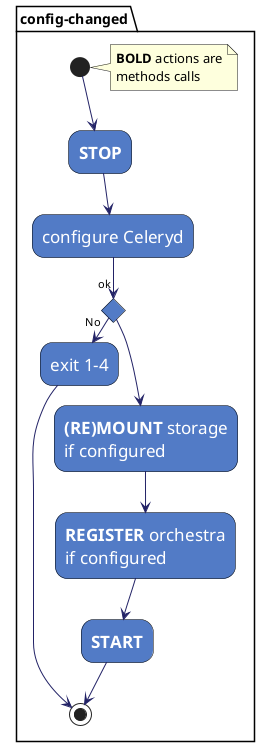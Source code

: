 @startuml

skinparam activity {
    FontColor          white
    AttributeFontColor white
    FontSize           17
    AttributeFontSize  15
    AttributeFontname  Droid Sans Mono
    BackgroundColor    #527BC6
    BorderColor        black
    ArrowColor         #222266
}

partition config-changed {
note right: <b>BOLD</b> actions are\nmethods calls
(*) --> "<b>STOP</b>"
--> "configure Celeryd"
if "ok" then
    -right-> [No] "exit 1-4"
    --> (*)
else
    --> "<b>(RE)MOUNT</b> storage\nif configured"
    --> "<b>REGISTER</b> orchestra\nif configured"
    --> "<b>START</b>"
    --> (*)
endif
}

@enduml